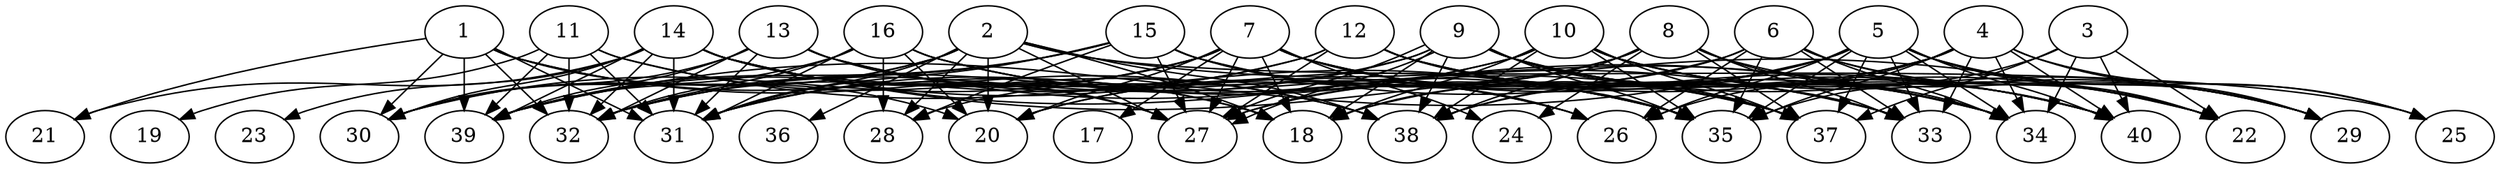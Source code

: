 // DAG automatically generated by daggen at Thu Oct  3 14:06:49 2019
// ./daggen --dot -n 40 --ccr 0.5 --fat 0.9 --regular 0.5 --density 0.7 --mindata 5242880 --maxdata 52428800 
digraph G {
  1 [size="64710656", alpha="0.02", expect_size="32355328"] 
  1 -> 18 [size ="32355328"]
  1 -> 20 [size ="32355328"]
  1 -> 21 [size ="32355328"]
  1 -> 30 [size ="32355328"]
  1 -> 31 [size ="32355328"]
  1 -> 32 [size ="32355328"]
  1 -> 38 [size ="32355328"]
  1 -> 39 [size ="32355328"]
  2 [size="29935616", alpha="0.19", expect_size="14967808"] 
  2 -> 18 [size ="14967808"]
  2 -> 20 [size ="14967808"]
  2 -> 25 [size ="14967808"]
  2 -> 27 [size ="14967808"]
  2 -> 28 [size ="14967808"]
  2 -> 30 [size ="14967808"]
  2 -> 31 [size ="14967808"]
  2 -> 34 [size ="14967808"]
  2 -> 36 [size ="14967808"]
  2 -> 38 [size ="14967808"]
  2 -> 39 [size ="14967808"]
  3 [size="82944000", alpha="0.13", expect_size="41472000"] 
  3 -> 22 [size ="41472000"]
  3 -> 34 [size ="41472000"]
  3 -> 35 [size ="41472000"]
  3 -> 37 [size ="41472000"]
  3 -> 40 [size ="41472000"]
  4 [size="85841920", alpha="0.04", expect_size="42920960"] 
  4 -> 18 [size ="42920960"]
  4 -> 25 [size ="42920960"]
  4 -> 26 [size ="42920960"]
  4 -> 29 [size ="42920960"]
  4 -> 33 [size ="42920960"]
  4 -> 34 [size ="42920960"]
  4 -> 35 [size ="42920960"]
  4 -> 38 [size ="42920960"]
  4 -> 40 [size ="42920960"]
  5 [size="58519552", alpha="0.16", expect_size="29259776"] 
  5 -> 22 [size ="29259776"]
  5 -> 25 [size ="29259776"]
  5 -> 26 [size ="29259776"]
  5 -> 27 [size ="29259776"]
  5 -> 29 [size ="29259776"]
  5 -> 33 [size ="29259776"]
  5 -> 34 [size ="29259776"]
  5 -> 35 [size ="29259776"]
  5 -> 37 [size ="29259776"]
  5 -> 38 [size ="29259776"]
  5 -> 39 [size ="29259776"]
  5 -> 40 [size ="29259776"]
  6 [size="21940224", alpha="0.06", expect_size="10970112"] 
  6 -> 18 [size ="10970112"]
  6 -> 20 [size ="10970112"]
  6 -> 22 [size ="10970112"]
  6 -> 26 [size ="10970112"]
  6 -> 29 [size ="10970112"]
  6 -> 33 [size ="10970112"]
  6 -> 34 [size ="10970112"]
  6 -> 35 [size ="10970112"]
  7 [size="103485440", alpha="0.06", expect_size="51742720"] 
  7 -> 17 [size ="51742720"]
  7 -> 18 [size ="51742720"]
  7 -> 20 [size ="51742720"]
  7 -> 24 [size ="51742720"]
  7 -> 27 [size ="51742720"]
  7 -> 30 [size ="51742720"]
  7 -> 31 [size ="51742720"]
  7 -> 32 [size ="51742720"]
  7 -> 33 [size ="51742720"]
  7 -> 34 [size ="51742720"]
  7 -> 35 [size ="51742720"]
  7 -> 40 [size ="51742720"]
  8 [size="16959488", alpha="0.04", expect_size="8479744"] 
  8 -> 20 [size ="8479744"]
  8 -> 24 [size ="8479744"]
  8 -> 27 [size ="8479744"]
  8 -> 29 [size ="8479744"]
  8 -> 33 [size ="8479744"]
  8 -> 34 [size ="8479744"]
  8 -> 37 [size ="8479744"]
  8 -> 38 [size ="8479744"]
  9 [size="44079104", alpha="0.01", expect_size="22039552"] 
  9 -> 18 [size ="22039552"]
  9 -> 27 [size ="22039552"]
  9 -> 27 [size ="22039552"]
  9 -> 28 [size ="22039552"]
  9 -> 29 [size ="22039552"]
  9 -> 32 [size ="22039552"]
  9 -> 33 [size ="22039552"]
  9 -> 34 [size ="22039552"]
  9 -> 35 [size ="22039552"]
  9 -> 37 [size ="22039552"]
  9 -> 38 [size ="22039552"]
  9 -> 40 [size ="22039552"]
  10 [size="37066752", alpha="0.04", expect_size="18533376"] 
  10 -> 18 [size ="18533376"]
  10 -> 22 [size ="18533376"]
  10 -> 29 [size ="18533376"]
  10 -> 31 [size ="18533376"]
  10 -> 32 [size ="18533376"]
  10 -> 35 [size ="18533376"]
  10 -> 37 [size ="18533376"]
  10 -> 38 [size ="18533376"]
  10 -> 40 [size ="18533376"]
  11 [size="17664000", alpha="0.12", expect_size="8832000"] 
  11 -> 19 [size ="8832000"]
  11 -> 31 [size ="8832000"]
  11 -> 32 [size ="8832000"]
  11 -> 35 [size ="8832000"]
  11 -> 38 [size ="8832000"]
  11 -> 39 [size ="8832000"]
  12 [size="29214720", alpha="0.09", expect_size="14607360"] 
  12 -> 22 [size ="14607360"]
  12 -> 27 [size ="14607360"]
  12 -> 31 [size ="14607360"]
  12 -> 33 [size ="14607360"]
  12 -> 37 [size ="14607360"]
  12 -> 39 [size ="14607360"]
  12 -> 40 [size ="14607360"]
  13 [size="26046464", alpha="0.01", expect_size="13023232"] 
  13 -> 26 [size ="13023232"]
  13 -> 27 [size ="13023232"]
  13 -> 30 [size ="13023232"]
  13 -> 31 [size ="13023232"]
  13 -> 32 [size ="13023232"]
  13 -> 33 [size ="13023232"]
  13 -> 39 [size ="13023232"]
  14 [size="88975360", alpha="0.03", expect_size="44487680"] 
  14 -> 18 [size ="44487680"]
  14 -> 21 [size ="44487680"]
  14 -> 22 [size ="44487680"]
  14 -> 23 [size ="44487680"]
  14 -> 27 [size ="44487680"]
  14 -> 30 [size ="44487680"]
  14 -> 31 [size ="44487680"]
  14 -> 32 [size ="44487680"]
  14 -> 34 [size ="44487680"]
  14 -> 35 [size ="44487680"]
  14 -> 39 [size ="44487680"]
  15 [size="14024704", alpha="0.14", expect_size="7012352"] 
  15 -> 26 [size ="7012352"]
  15 -> 27 [size ="7012352"]
  15 -> 28 [size ="7012352"]
  15 -> 31 [size ="7012352"]
  15 -> 32 [size ="7012352"]
  15 -> 37 [size ="7012352"]
  15 -> 39 [size ="7012352"]
  15 -> 40 [size ="7012352"]
  16 [size="89769984", alpha="0.02", expect_size="44884992"] 
  16 -> 20 [size ="44884992"]
  16 -> 26 [size ="44884992"]
  16 -> 28 [size ="44884992"]
  16 -> 30 [size ="44884992"]
  16 -> 31 [size ="44884992"]
  16 -> 32 [size ="44884992"]
  16 -> 35 [size ="44884992"]
  16 -> 37 [size ="44884992"]
  17 [size="23627776", alpha="0.03", expect_size="11813888"] 
  18 [size="49797120", alpha="0.03", expect_size="24898560"] 
  19 [size="66381824", alpha="0.16", expect_size="33190912"] 
  20 [size="73015296", alpha="0.10", expect_size="36507648"] 
  21 [size="90462208", alpha="0.15", expect_size="45231104"] 
  22 [size="51955712", alpha="0.05", expect_size="25977856"] 
  23 [size="95289344", alpha="0.09", expect_size="47644672"] 
  24 [size="101122048", alpha="0.10", expect_size="50561024"] 
  25 [size="20103168", alpha="0.01", expect_size="10051584"] 
  26 [size="86173696", alpha="0.14", expect_size="43086848"] 
  27 [size="93390848", alpha="0.07", expect_size="46695424"] 
  28 [size="13723648", alpha="0.02", expect_size="6861824"] 
  29 [size="29677568", alpha="0.03", expect_size="14838784"] 
  30 [size="12531712", alpha="0.10", expect_size="6265856"] 
  31 [size="60305408", alpha="0.19", expect_size="30152704"] 
  32 [size="38481920", alpha="0.12", expect_size="19240960"] 
  33 [size="60887040", alpha="0.08", expect_size="30443520"] 
  34 [size="11233280", alpha="0.00", expect_size="5616640"] 
  35 [size="59250688", alpha="0.14", expect_size="29625344"] 
  36 [size="64227328", alpha="0.04", expect_size="32113664"] 
  37 [size="37619712", alpha="0.17", expect_size="18809856"] 
  38 [size="72427520", alpha="0.18", expect_size="36213760"] 
  39 [size="80752640", alpha="0.11", expect_size="40376320"] 
  40 [size="96190464", alpha="0.17", expect_size="48095232"] 
}
